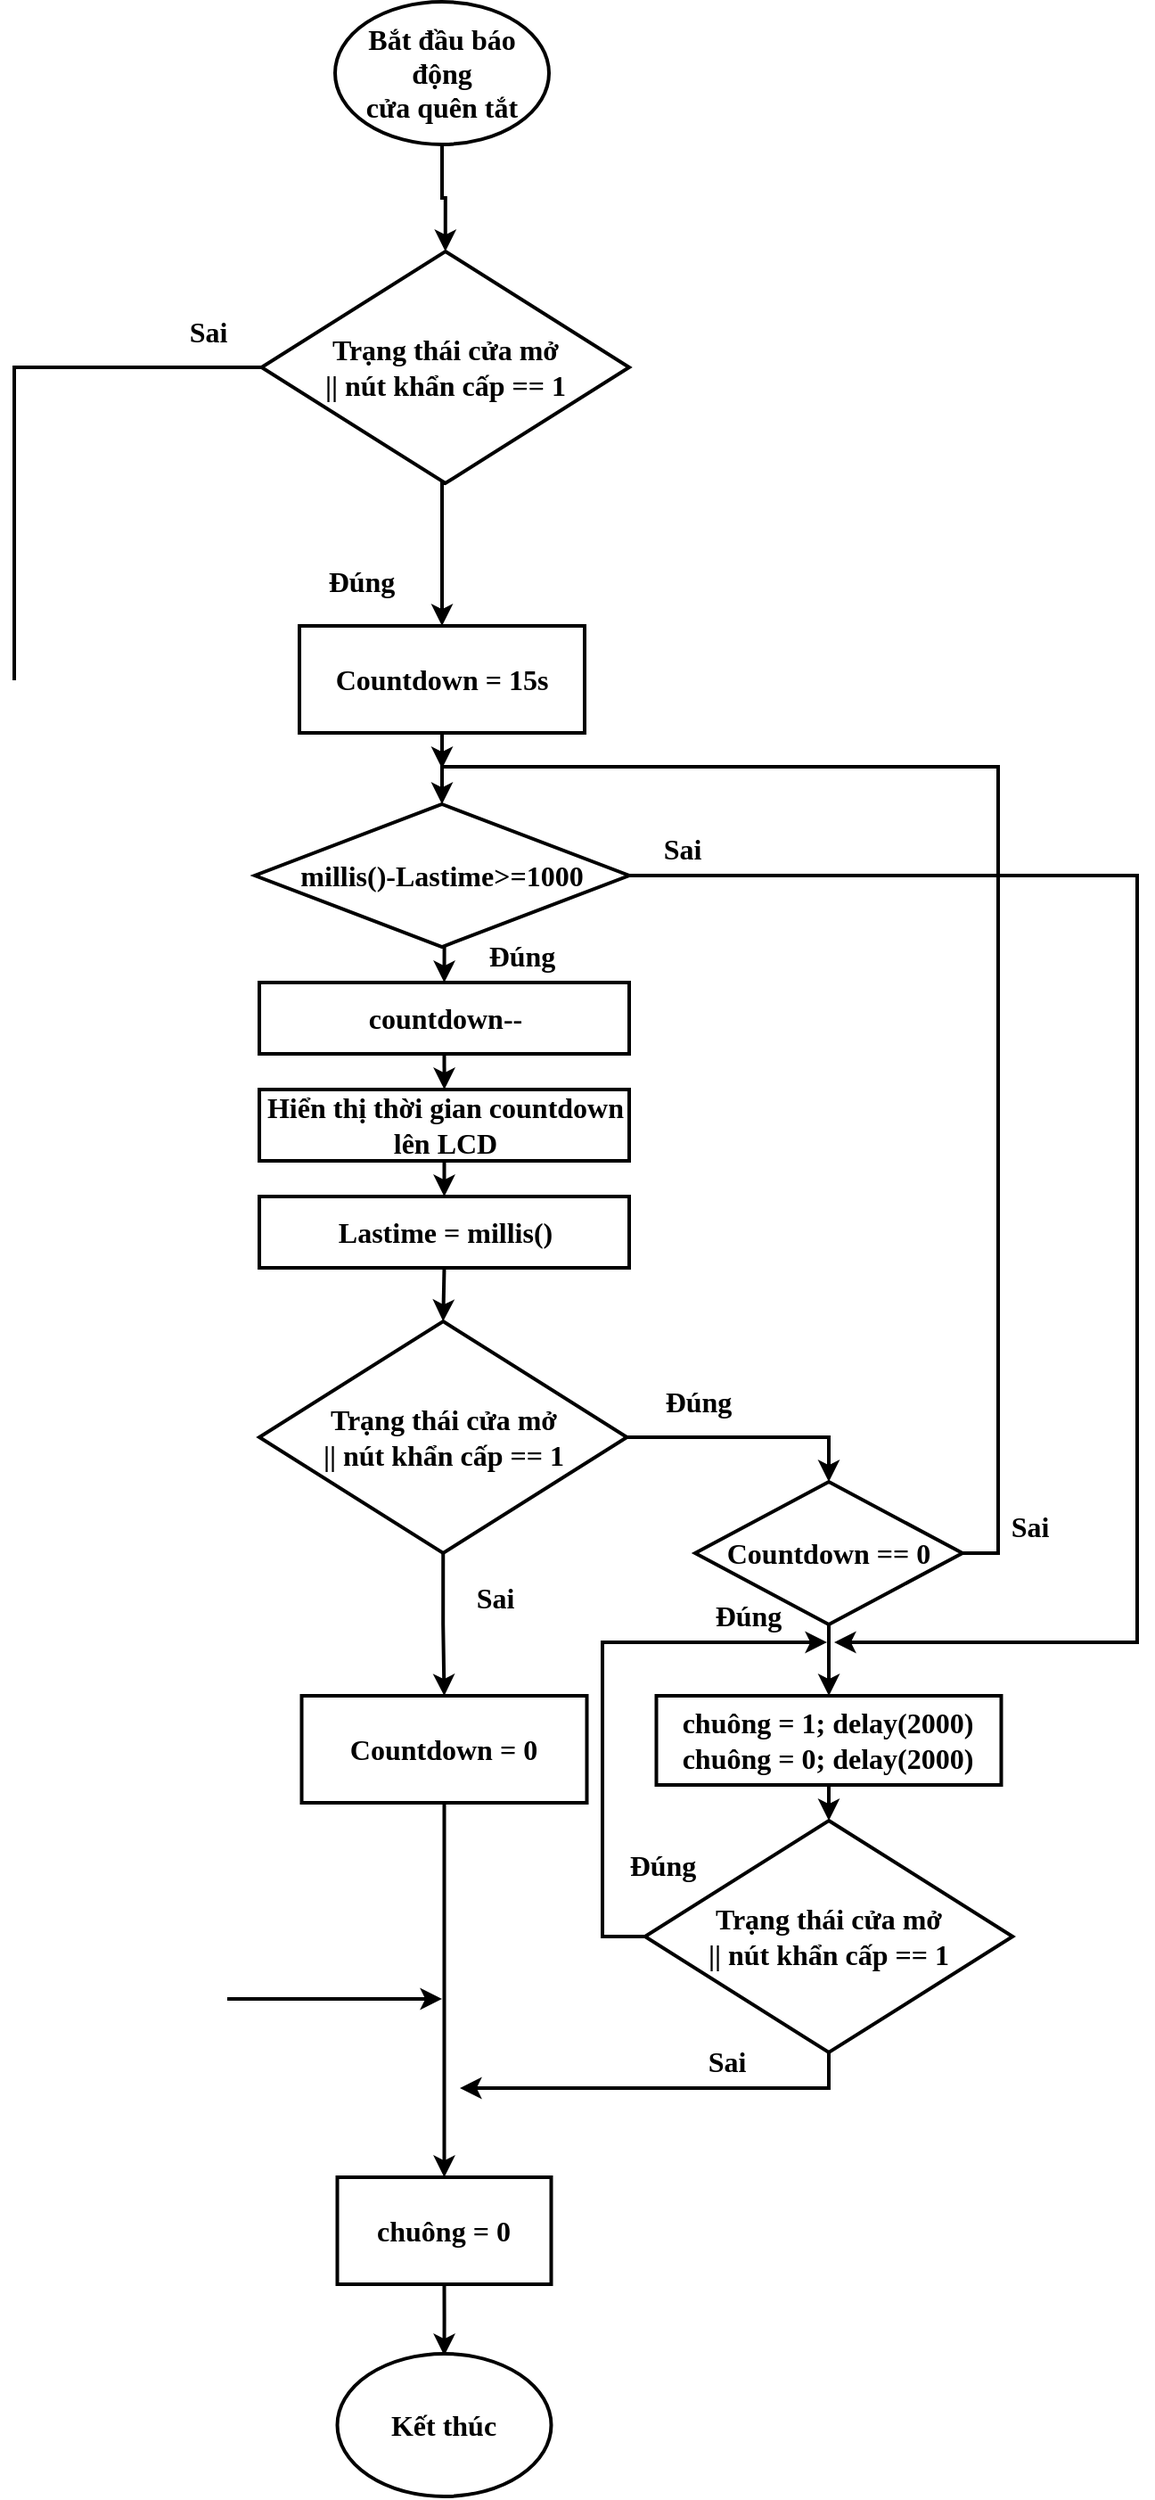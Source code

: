 <mxfile version="21.0.10" type="device" pages="2"><diagram name="Trang-1" id="wDFcqCTqOd9Z2MW8bWoS"><mxGraphModel dx="875" dy="1620" grid="1" gridSize="10" guides="1" tooltips="1" connect="1" arrows="1" fold="1" page="1" pageScale="1" pageWidth="827" pageHeight="1169" math="0" shadow="0"><root><mxCell id="0"/><mxCell id="1" parent="0"/><mxCell id="Kf7Lk-uBJm5vhVg9Atiu-15" style="edgeStyle=orthogonalEdgeStyle;rounded=0;orthogonalLoop=1;jettySize=auto;html=1;exitX=0.5;exitY=1;exitDx=0;exitDy=0;entryX=0.5;entryY=0;entryDx=0;entryDy=0;fontFamily=Times New Roman;fontSize=16;fontStyle=1;strokeWidth=2;" edge="1" parent="1" source="Kf7Lk-uBJm5vhVg9Atiu-1" target="P9ufH5eIQ7zwvOUVCXEa-15"><mxGeometry relative="1" as="geometry"><mxPoint x="320" y="50" as="targetPoint"/></mxGeometry></mxCell><mxCell id="Kf7Lk-uBJm5vhVg9Atiu-1" value="Bắt đầu báo động&lt;br style=&quot;font-size: 16px;&quot;&gt;cửa quên tắt" style="ellipse;whiteSpace=wrap;html=1;fontFamily=Times New Roman;fontSize=16;fontStyle=1;strokeWidth=2;" vertex="1" parent="1"><mxGeometry x="260" y="-70" width="120" height="80" as="geometry"/></mxCell><mxCell id="Kf7Lk-uBJm5vhVg9Atiu-18" style="edgeStyle=orthogonalEdgeStyle;rounded=0;orthogonalLoop=1;jettySize=auto;html=1;exitX=0.5;exitY=1;exitDx=0;exitDy=0;entryX=0.5;entryY=0;entryDx=0;entryDy=0;fontFamily=Times New Roman;fontSize=16;fontStyle=1;strokeWidth=2;" edge="1" parent="1" source="P9ufH5eIQ7zwvOUVCXEa-15" target="Kf7Lk-uBJm5vhVg9Atiu-3"><mxGeometry relative="1" as="geometry"><mxPoint x="320" y="240" as="sourcePoint"/><Array as="points"><mxPoint x="320" y="200"/></Array></mxGeometry></mxCell><mxCell id="Kf7Lk-uBJm5vhVg9Atiu-28" style="edgeStyle=orthogonalEdgeStyle;rounded=0;orthogonalLoop=1;jettySize=auto;html=1;exitX=0;exitY=0.5;exitDx=0;exitDy=0;fontFamily=Times New Roman;fontSize=16;fontStyle=1;strokeWidth=2;" edge="1" parent="1" source="P9ufH5eIQ7zwvOUVCXEa-15"><mxGeometry relative="1" as="geometry"><mxPoint x="320" y="1050" as="targetPoint"/><mxPoint x="274" y="200.0" as="sourcePoint"/><Array as="points"><mxPoint x="80" y="135"/><mxPoint x="80" y="1050"/></Array></mxGeometry></mxCell><mxCell id="Kf7Lk-uBJm5vhVg9Atiu-19" style="edgeStyle=orthogonalEdgeStyle;rounded=0;orthogonalLoop=1;jettySize=auto;html=1;exitX=0.5;exitY=1;exitDx=0;exitDy=0;entryX=0.5;entryY=0;entryDx=0;entryDy=0;fontFamily=Times New Roman;fontSize=16;fontStyle=1;strokeWidth=2;" edge="1" parent="1" source="Kf7Lk-uBJm5vhVg9Atiu-3" target="Kf7Lk-uBJm5vhVg9Atiu-7"><mxGeometry relative="1" as="geometry"/></mxCell><mxCell id="Kf7Lk-uBJm5vhVg9Atiu-3" value="Countdown = 15s" style="rounded=0;whiteSpace=wrap;html=1;fontFamily=Times New Roman;fontSize=16;fontStyle=1;strokeWidth=2;" vertex="1" parent="1"><mxGeometry x="240" y="280" width="160" height="60" as="geometry"/></mxCell><mxCell id="Kf7Lk-uBJm5vhVg9Atiu-4" style="edgeStyle=orthogonalEdgeStyle;rounded=0;orthogonalLoop=1;jettySize=auto;html=1;exitX=0.5;exitY=1;exitDx=0;exitDy=0;strokeWidth=2;fontFamily=Times New Roman;fontSize=16;fontStyle=1" edge="1" parent="1" source="Kf7Lk-uBJm5vhVg9Atiu-5" target="Kf7Lk-uBJm5vhVg9Atiu-9"><mxGeometry relative="1" as="geometry"/></mxCell><mxCell id="Kf7Lk-uBJm5vhVg9Atiu-5" value="countdown--" style="rounded=0;whiteSpace=wrap;html=1;strokeWidth=2;fontFamily=Times New Roman;fontSize=16;fontStyle=1" vertex="1" parent="1"><mxGeometry x="217.5" y="480" width="207.5" height="40" as="geometry"/></mxCell><mxCell id="Kf7Lk-uBJm5vhVg9Atiu-6" style="edgeStyle=orthogonalEdgeStyle;rounded=0;orthogonalLoop=1;jettySize=auto;html=1;exitX=0.5;exitY=1;exitDx=0;exitDy=0;entryX=0.5;entryY=0;entryDx=0;entryDy=0;strokeWidth=2;fontFamily=Times New Roman;fontSize=16;fontStyle=1" edge="1" parent="1" source="Kf7Lk-uBJm5vhVg9Atiu-7" target="Kf7Lk-uBJm5vhVg9Atiu-5"><mxGeometry relative="1" as="geometry"/></mxCell><mxCell id="Kf7Lk-uBJm5vhVg9Atiu-42" style="edgeStyle=orthogonalEdgeStyle;rounded=0;orthogonalLoop=1;jettySize=auto;html=1;exitX=1;exitY=0.5;exitDx=0;exitDy=0;fontFamily=Times New Roman;fontSize=16;fontStyle=1;strokeWidth=2;" edge="1" parent="1" source="Kf7Lk-uBJm5vhVg9Atiu-7"><mxGeometry relative="1" as="geometry"><mxPoint x="540" y="850" as="targetPoint"/><Array as="points"><mxPoint x="710" y="420"/><mxPoint x="710" y="850"/></Array></mxGeometry></mxCell><mxCell id="Kf7Lk-uBJm5vhVg9Atiu-7" value="millis()-Lastime&amp;gt;=1000" style="rhombus;whiteSpace=wrap;html=1;strokeWidth=2;fontFamily=Times New Roman;fontSize=16;fontStyle=1" vertex="1" parent="1"><mxGeometry x="215" y="380" width="210" height="80" as="geometry"/></mxCell><mxCell id="Kf7Lk-uBJm5vhVg9Atiu-8" style="edgeStyle=orthogonalEdgeStyle;rounded=0;orthogonalLoop=1;jettySize=auto;html=1;exitX=0.5;exitY=1;exitDx=0;exitDy=0;entryX=0.5;entryY=0;entryDx=0;entryDy=0;strokeWidth=2;fontFamily=Times New Roman;fontSize=16;fontStyle=1" edge="1" parent="1" source="Kf7Lk-uBJm5vhVg9Atiu-9" target="Kf7Lk-uBJm5vhVg9Atiu-10"><mxGeometry relative="1" as="geometry"/></mxCell><mxCell id="Kf7Lk-uBJm5vhVg9Atiu-9" value="Hiển thị thời gian countdown lên LCD" style="rounded=0;whiteSpace=wrap;html=1;strokeWidth=2;fontFamily=Times New Roman;fontSize=16;fontStyle=1" vertex="1" parent="1"><mxGeometry x="217.5" y="540" width="207.5" height="40" as="geometry"/></mxCell><mxCell id="Kf7Lk-uBJm5vhVg9Atiu-20" style="edgeStyle=orthogonalEdgeStyle;rounded=0;orthogonalLoop=1;jettySize=auto;html=1;exitX=0.5;exitY=1;exitDx=0;exitDy=0;entryX=0.5;entryY=0;entryDx=0;entryDy=0;fontFamily=Times New Roman;fontSize=16;fontStyle=1;strokeWidth=2;" edge="1" parent="1" source="Kf7Lk-uBJm5vhVg9Atiu-10" target="Kf7Lk-uBJm5vhVg9Atiu-12"><mxGeometry relative="1" as="geometry"/></mxCell><mxCell id="Kf7Lk-uBJm5vhVg9Atiu-10" value="Lastime = millis()" style="rounded=0;whiteSpace=wrap;html=1;strokeWidth=2;fontFamily=Times New Roman;fontSize=16;fontStyle=1" vertex="1" parent="1"><mxGeometry x="217.5" y="600" width="207.5" height="40" as="geometry"/></mxCell><mxCell id="Kf7Lk-uBJm5vhVg9Atiu-37" style="edgeStyle=orthogonalEdgeStyle;rounded=0;orthogonalLoop=1;jettySize=auto;html=1;exitX=0.5;exitY=1;exitDx=0;exitDy=0;fontFamily=Times New Roman;fontSize=16;fontStyle=1;strokeWidth=2;" edge="1" parent="1" source="Kf7Lk-uBJm5vhVg9Atiu-11" target="Kf7Lk-uBJm5vhVg9Atiu-13"><mxGeometry relative="1" as="geometry"/></mxCell><mxCell id="P9ufH5eIQ7zwvOUVCXEa-6" style="edgeStyle=orthogonalEdgeStyle;rounded=0;orthogonalLoop=1;jettySize=auto;html=1;exitX=1;exitY=0.5;exitDx=0;exitDy=0;strokeWidth=2;" edge="1" parent="1" source="Kf7Lk-uBJm5vhVg9Atiu-11"><mxGeometry relative="1" as="geometry"><mxPoint x="320" y="360" as="targetPoint"/><Array as="points"><mxPoint x="632" y="800"/><mxPoint x="632" y="359"/></Array></mxGeometry></mxCell><mxCell id="Kf7Lk-uBJm5vhVg9Atiu-11" value="Countdown == 0" style="rhombus;whiteSpace=wrap;html=1;fontFamily=Times New Roman;fontSize=16;fontStyle=1;strokeWidth=2;" vertex="1" parent="1"><mxGeometry x="462" y="760" width="150" height="80" as="geometry"/></mxCell><mxCell id="Kf7Lk-uBJm5vhVg9Atiu-35" style="edgeStyle=orthogonalEdgeStyle;rounded=0;orthogonalLoop=1;jettySize=auto;html=1;exitX=0.5;exitY=1;exitDx=0;exitDy=0;entryX=0.5;entryY=0;entryDx=0;entryDy=0;fontFamily=Times New Roman;fontSize=16;fontStyle=1;strokeWidth=2;" edge="1" parent="1" source="Kf7Lk-uBJm5vhVg9Atiu-12" target="Kf7Lk-uBJm5vhVg9Atiu-29"><mxGeometry relative="1" as="geometry"/></mxCell><mxCell id="Kf7Lk-uBJm5vhVg9Atiu-36" style="edgeStyle=orthogonalEdgeStyle;rounded=0;orthogonalLoop=1;jettySize=auto;html=1;exitX=1;exitY=0.5;exitDx=0;exitDy=0;entryX=0.5;entryY=0;entryDx=0;entryDy=0;fontFamily=Times New Roman;fontSize=16;fontStyle=1;strokeWidth=2;" edge="1" parent="1" source="Kf7Lk-uBJm5vhVg9Atiu-12" target="Kf7Lk-uBJm5vhVg9Atiu-11"><mxGeometry relative="1" as="geometry"/></mxCell><mxCell id="Kf7Lk-uBJm5vhVg9Atiu-12" value="Trạng thái cửa mở&lt;br&gt;|| nút khẩn cấp == 1" style="rhombus;whiteSpace=wrap;html=1;fontFamily=Times New Roman;fontSize=16;fontStyle=1;strokeWidth=2;" vertex="1" parent="1"><mxGeometry x="217.5" y="670" width="206.25" height="130" as="geometry"/></mxCell><mxCell id="Kf7Lk-uBJm5vhVg9Atiu-38" style="edgeStyle=orthogonalEdgeStyle;rounded=0;orthogonalLoop=1;jettySize=auto;html=1;exitX=0.5;exitY=1;exitDx=0;exitDy=0;entryX=0.5;entryY=0;entryDx=0;entryDy=0;fontFamily=Times New Roman;fontSize=16;fontStyle=1;strokeWidth=2;" edge="1" parent="1" source="Kf7Lk-uBJm5vhVg9Atiu-13"><mxGeometry relative="1" as="geometry"><mxPoint x="537" y="950" as="targetPoint"/></mxGeometry></mxCell><mxCell id="Kf7Lk-uBJm5vhVg9Atiu-13" value="chuông = 1; delay(2000)&lt;br style=&quot;font-size: 16px;&quot;&gt;chuông = 0; delay(2000)" style="rounded=0;whiteSpace=wrap;html=1;fontFamily=Times New Roman;fontSize=16;fontStyle=1;strokeWidth=2;" vertex="1" parent="1"><mxGeometry x="440.25" y="880" width="193.49" height="50" as="geometry"/></mxCell><mxCell id="Kf7Lk-uBJm5vhVg9Atiu-33" style="edgeStyle=orthogonalEdgeStyle;rounded=0;orthogonalLoop=1;jettySize=auto;html=1;exitX=0;exitY=0.5;exitDx=0;exitDy=0;fontFamily=Times New Roman;fontSize=16;fontStyle=1;strokeWidth=2;" edge="1" parent="1" source="P9ufH5eIQ7zwvOUVCXEa-8"><mxGeometry relative="1" as="geometry"><mxPoint x="536" y="850" as="targetPoint"/><mxPoint x="462" y="990" as="sourcePoint"/><Array as="points"><mxPoint x="410" y="1015"/><mxPoint x="410" y="850"/></Array></mxGeometry></mxCell><mxCell id="Kf7Lk-uBJm5vhVg9Atiu-27" style="edgeStyle=orthogonalEdgeStyle;rounded=0;orthogonalLoop=1;jettySize=auto;html=1;exitX=0.5;exitY=1;exitDx=0;exitDy=0;fontFamily=Times New Roman;fontSize=16;fontStyle=1;strokeWidth=2;" edge="1" parent="1" source="Kf7Lk-uBJm5vhVg9Atiu-24"><mxGeometry relative="1" as="geometry"><mxPoint x="321.25" y="1250" as="targetPoint"/></mxGeometry></mxCell><mxCell id="Kf7Lk-uBJm5vhVg9Atiu-24" value="chuông = 0" style="rounded=0;whiteSpace=wrap;html=1;fontFamily=Times New Roman;fontSize=16;fontStyle=1;strokeWidth=2;" vertex="1" parent="1"><mxGeometry x="261.25" y="1150" width="120" height="60" as="geometry"/></mxCell><mxCell id="Kf7Lk-uBJm5vhVg9Atiu-25" value="Kết thúc" style="ellipse;whiteSpace=wrap;html=1;fontFamily=Times New Roman;fontSize=16;fontStyle=1;strokeWidth=2;" vertex="1" parent="1"><mxGeometry x="261.25" y="1249" width="120" height="80" as="geometry"/></mxCell><mxCell id="Kf7Lk-uBJm5vhVg9Atiu-39" style="edgeStyle=orthogonalEdgeStyle;rounded=0;orthogonalLoop=1;jettySize=auto;html=1;exitX=0.5;exitY=1;exitDx=0;exitDy=0;entryX=0.5;entryY=0;entryDx=0;entryDy=0;fontFamily=Times New Roman;fontSize=16;fontStyle=1;strokeWidth=2;" edge="1" parent="1" source="Kf7Lk-uBJm5vhVg9Atiu-29" target="Kf7Lk-uBJm5vhVg9Atiu-24"><mxGeometry relative="1" as="geometry"/></mxCell><mxCell id="Kf7Lk-uBJm5vhVg9Atiu-29" value="Countdown = 0" style="rounded=0;whiteSpace=wrap;html=1;fontFamily=Times New Roman;fontSize=16;fontStyle=1;strokeWidth=2;" vertex="1" parent="1"><mxGeometry x="241.25" y="880" width="160" height="60" as="geometry"/></mxCell><mxCell id="P9ufH5eIQ7zwvOUVCXEa-1" value="Đúng" style="text;html=1;strokeColor=none;fillColor=none;align=center;verticalAlign=middle;whiteSpace=wrap;rounded=0;fontFamily=Times New Roman;fontSize=16;fontStyle=1;strokeWidth=2;" vertex="1" parent="1"><mxGeometry x="245" y="240" width="60" height="30" as="geometry"/></mxCell><mxCell id="P9ufH5eIQ7zwvOUVCXEa-2" value="Đúng" style="text;html=1;strokeColor=none;fillColor=none;align=center;verticalAlign=middle;whiteSpace=wrap;rounded=0;fontFamily=Times New Roman;fontSize=16;fontStyle=1;strokeWidth=2;" vertex="1" parent="1"><mxGeometry x="335" y="450" width="60" height="30" as="geometry"/></mxCell><mxCell id="P9ufH5eIQ7zwvOUVCXEa-3" value="Đúng" style="text;html=1;strokeColor=none;fillColor=none;align=center;verticalAlign=middle;whiteSpace=wrap;rounded=0;fontFamily=Times New Roman;fontSize=16;fontStyle=1;strokeWidth=2;" vertex="1" parent="1"><mxGeometry x="433.87" y="700" width="60" height="30" as="geometry"/></mxCell><mxCell id="P9ufH5eIQ7zwvOUVCXEa-4" value="Đúng" style="text;html=1;strokeColor=none;fillColor=none;align=center;verticalAlign=middle;whiteSpace=wrap;rounded=0;fontFamily=Times New Roman;fontSize=16;fontStyle=1;strokeWidth=2;" vertex="1" parent="1"><mxGeometry x="462" y="820" width="60" height="30" as="geometry"/></mxCell><mxCell id="P9ufH5eIQ7zwvOUVCXEa-7" value="Đúng" style="text;html=1;strokeColor=none;fillColor=none;align=center;verticalAlign=middle;whiteSpace=wrap;rounded=0;fontFamily=Times New Roman;fontSize=16;fontStyle=1;strokeWidth=2;" vertex="1" parent="1"><mxGeometry x="414" y="960" width="60" height="30" as="geometry"/></mxCell><mxCell id="P9ufH5eIQ7zwvOUVCXEa-9" style="edgeStyle=orthogonalEdgeStyle;rounded=0;orthogonalLoop=1;jettySize=auto;html=1;exitX=0.5;exitY=1;exitDx=0;exitDy=0;strokeWidth=2;" edge="1" parent="1" source="P9ufH5eIQ7zwvOUVCXEa-8"><mxGeometry relative="1" as="geometry"><mxPoint x="330" y="1100" as="targetPoint"/><Array as="points"><mxPoint x="537" y="1100"/><mxPoint x="380" y="1100"/></Array></mxGeometry></mxCell><mxCell id="P9ufH5eIQ7zwvOUVCXEa-8" value="Trạng thái cửa mở&lt;br&gt;|| nút khẩn cấp == 1" style="rhombus;whiteSpace=wrap;html=1;fontFamily=Times New Roman;fontSize=16;fontStyle=1;strokeWidth=2;" vertex="1" parent="1"><mxGeometry x="433.87" y="950" width="206.25" height="130" as="geometry"/></mxCell><mxCell id="P9ufH5eIQ7zwvOUVCXEa-10" value="Sai" style="text;html=1;strokeColor=none;fillColor=none;align=center;verticalAlign=middle;whiteSpace=wrap;rounded=0;fontFamily=Times New Roman;fontSize=16;fontStyle=1;strokeWidth=2;" vertex="1" parent="1"><mxGeometry x="158.75" y="90" width="60" height="50" as="geometry"/></mxCell><mxCell id="P9ufH5eIQ7zwvOUVCXEa-11" value="Sai" style="text;html=1;strokeColor=none;fillColor=none;align=center;verticalAlign=middle;whiteSpace=wrap;rounded=0;fontFamily=Times New Roman;fontSize=16;fontStyle=1;strokeWidth=2;" vertex="1" parent="1"><mxGeometry x="425" y="390" width="60" height="30" as="geometry"/></mxCell><mxCell id="P9ufH5eIQ7zwvOUVCXEa-12" value="Sai" style="text;html=1;strokeColor=none;fillColor=none;align=center;verticalAlign=middle;whiteSpace=wrap;rounded=0;fontFamily=Times New Roman;fontSize=16;fontStyle=1;strokeWidth=2;" vertex="1" parent="1"><mxGeometry x="320" y="810" width="60" height="30" as="geometry"/></mxCell><mxCell id="P9ufH5eIQ7zwvOUVCXEa-13" value="Sai" style="text;html=1;strokeColor=none;fillColor=none;align=center;verticalAlign=middle;whiteSpace=wrap;rounded=0;fontFamily=Times New Roman;fontSize=16;fontStyle=1;strokeWidth=2;" vertex="1" parent="1"><mxGeometry x="620" y="770" width="60" height="30" as="geometry"/></mxCell><mxCell id="P9ufH5eIQ7zwvOUVCXEa-14" value="Sai" style="text;html=1;strokeColor=none;fillColor=none;align=center;verticalAlign=middle;whiteSpace=wrap;rounded=0;fontFamily=Times New Roman;fontSize=16;fontStyle=1;strokeWidth=2;" vertex="1" parent="1"><mxGeometry x="450" y="1070" width="60" height="30" as="geometry"/></mxCell><mxCell id="P9ufH5eIQ7zwvOUVCXEa-15" value="Trạng thái cửa mở&lt;br&gt;|| nút khẩn cấp == 1" style="rhombus;whiteSpace=wrap;html=1;fontFamily=Times New Roman;fontSize=16;fontStyle=1;strokeWidth=2;" vertex="1" parent="1"><mxGeometry x="218.75" y="70" width="206.25" height="130" as="geometry"/></mxCell></root></mxGraphModel></diagram><diagram id="rhqDv7MRw5Yfs2FRcC6o" name="Trang-2"><mxGraphModel dx="1877" dy="541" grid="1" gridSize="10" guides="1" tooltips="1" connect="1" arrows="1" fold="1" page="1" pageScale="1" pageWidth="827" pageHeight="1169" math="0" shadow="0"><root><mxCell id="0"/><mxCell id="1" parent="0"/><mxCell id="pyh05aR4onsRBDEGaXTC-7" style="edgeStyle=orthogonalEdgeStyle;rounded=0;orthogonalLoop=1;jettySize=auto;html=1;exitX=0.5;exitY=1;exitDx=0;exitDy=0;entryX=0.5;entryY=0;entryDx=0;entryDy=0;strokeWidth=2;fontFamily=Times New Roman;fontSize=16;fontStyle=1" edge="1" parent="1" source="y87Vheq9kxJy39Ie7r-E-1" target="y87Vheq9kxJy39Ie7r-E-3"><mxGeometry relative="1" as="geometry"/></mxCell><mxCell id="y87Vheq9kxJy39Ie7r-E-1" value="Báo động sai mật khẩu" style="ellipse;whiteSpace=wrap;html=1;strokeWidth=2;fontFamily=Times New Roman;fontSize=16;fontStyle=1" vertex="1" parent="1"><mxGeometry x="340" y="50" width="120" height="80" as="geometry"/></mxCell><mxCell id="pyh05aR4onsRBDEGaXTC-8" style="edgeStyle=orthogonalEdgeStyle;rounded=0;orthogonalLoop=1;jettySize=auto;html=1;exitX=0.5;exitY=1;exitDx=0;exitDy=0;strokeWidth=2;fontFamily=Times New Roman;fontSize=16;fontStyle=1" edge="1" parent="1" source="y87Vheq9kxJy39Ie7r-E-3" target="y87Vheq9kxJy39Ie7r-E-4"><mxGeometry relative="1" as="geometry"/></mxCell><mxCell id="pyh05aR4onsRBDEGaXTC-32" style="edgeStyle=orthogonalEdgeStyle;rounded=0;orthogonalLoop=1;jettySize=auto;html=1;exitX=1;exitY=0.5;exitDx=0;exitDy=0;entryX=1;entryY=0.5;entryDx=0;entryDy=0;strokeWidth=2;fontFamily=Times New Roman;fontSize=16;fontStyle=1" edge="1" parent="1" source="y87Vheq9kxJy39Ie7r-E-3" target="pyh05aR4onsRBDEGaXTC-22"><mxGeometry relative="1" as="geometry"><Array as="points"><mxPoint x="580" y="210"/><mxPoint x="580" y="1480"/></Array></mxGeometry></mxCell><mxCell id="y87Vheq9kxJy39Ie7r-E-3" value="Checkpass()||checkID&lt;br style=&quot;font-size: 16px;&quot;&gt;||CheckFG()" style="rhombus;whiteSpace=wrap;html=1;strokeWidth=2;fontFamily=Times New Roman;fontSize=16;fontStyle=1" vertex="1" parent="1"><mxGeometry x="305" y="160" width="185" height="100" as="geometry"/></mxCell><mxCell id="pyh05aR4onsRBDEGaXTC-9" style="edgeStyle=orthogonalEdgeStyle;rounded=0;orthogonalLoop=1;jettySize=auto;html=1;exitX=0.5;exitY=1;exitDx=0;exitDy=0;entryX=0.5;entryY=0;entryDx=0;entryDy=0;strokeWidth=2;fontFamily=Times New Roman;fontSize=16;fontStyle=1" edge="1" parent="1" source="y87Vheq9kxJy39Ie7r-E-4" target="y87Vheq9kxJy39Ie7r-E-5"><mxGeometry relative="1" as="geometry"/></mxCell><mxCell id="y87Vheq9kxJy39Ie7r-E-4" value="error++" style="rounded=0;whiteSpace=wrap;html=1;strokeWidth=2;fontFamily=Times New Roman;fontSize=16;fontStyle=1" vertex="1" parent="1"><mxGeometry x="338" y="280" width="120" height="60" as="geometry"/></mxCell><mxCell id="pyh05aR4onsRBDEGaXTC-10" style="edgeStyle=orthogonalEdgeStyle;rounded=0;orthogonalLoop=1;jettySize=auto;html=1;exitX=0.5;exitY=1;exitDx=0;exitDy=0;entryX=0.5;entryY=0;entryDx=0;entryDy=0;strokeWidth=2;fontFamily=Times New Roman;fontSize=16;fontStyle=1" edge="1" parent="1" source="y87Vheq9kxJy39Ie7r-E-5" target="y87Vheq9kxJy39Ie7r-E-7"><mxGeometry relative="1" as="geometry"/></mxCell><mxCell id="pyh05aR4onsRBDEGaXTC-31" style="edgeStyle=orthogonalEdgeStyle;rounded=0;orthogonalLoop=1;jettySize=auto;html=1;exitX=0;exitY=0.5;exitDx=0;exitDy=0;strokeWidth=2;fontFamily=Times New Roman;fontSize=16;fontStyle=1" edge="1" parent="1" source="y87Vheq9kxJy39Ie7r-E-5"><mxGeometry relative="1" as="geometry"><mxPoint x="390" y="140" as="targetPoint"/><Array as="points"><mxPoint x="250" y="410"/><mxPoint x="250" y="140"/></Array></mxGeometry></mxCell><mxCell id="y87Vheq9kxJy39Ie7r-E-5" value="error == 7" style="rhombus;whiteSpace=wrap;html=1;strokeWidth=2;fontFamily=Times New Roman;fontSize=16;fontStyle=1" vertex="1" parent="1"><mxGeometry x="325" y="370" width="150" height="80" as="geometry"/></mxCell><mxCell id="pyh05aR4onsRBDEGaXTC-11" style="edgeStyle=orthogonalEdgeStyle;rounded=0;orthogonalLoop=1;jettySize=auto;html=1;exitX=0.5;exitY=1;exitDx=0;exitDy=0;entryX=0.5;entryY=0;entryDx=0;entryDy=0;strokeWidth=2;fontFamily=Times New Roman;fontSize=16;fontStyle=1" edge="1" parent="1" source="y87Vheq9kxJy39Ie7r-E-7" target="BexwBDp6Jb0GyXXWGpTo-4"><mxGeometry relative="1" as="geometry"/></mxCell><mxCell id="y87Vheq9kxJy39Ie7r-E-7" value="countdown = 60&lt;br style=&quot;font-size: 16px;&quot;&gt;demchuong =0" style="rounded=0;whiteSpace=wrap;html=1;strokeWidth=2;fontFamily=Times New Roman;fontSize=16;fontStyle=1" vertex="1" parent="1"><mxGeometry x="340" y="480" width="120" height="60" as="geometry"/></mxCell><mxCell id="BexwBDp6Jb0GyXXWGpTo-1" style="edgeStyle=orthogonalEdgeStyle;rounded=0;orthogonalLoop=1;jettySize=auto;html=1;exitX=0.5;exitY=1;exitDx=0;exitDy=0;strokeWidth=2;fontFamily=Times New Roman;fontSize=16;fontStyle=1" edge="1" parent="1" source="BexwBDp6Jb0GyXXWGpTo-2" target="BexwBDp6Jb0GyXXWGpTo-6"><mxGeometry relative="1" as="geometry"/></mxCell><mxCell id="BexwBDp6Jb0GyXXWGpTo-2" value="countdown--&lt;br style=&quot;font-size: 16px;&quot;&gt;demchuong++" style="rounded=0;whiteSpace=wrap;html=1;strokeWidth=2;fontFamily=Times New Roman;fontSize=16;fontStyle=1" vertex="1" parent="1"><mxGeometry x="297.5" y="680" width="207.5" height="40" as="geometry"/></mxCell><mxCell id="BexwBDp6Jb0GyXXWGpTo-3" style="edgeStyle=orthogonalEdgeStyle;rounded=0;orthogonalLoop=1;jettySize=auto;html=1;exitX=0.5;exitY=1;exitDx=0;exitDy=0;entryX=0.5;entryY=0;entryDx=0;entryDy=0;strokeWidth=2;fontFamily=Times New Roman;fontSize=16;fontStyle=1" edge="1" parent="1" source="BexwBDp6Jb0GyXXWGpTo-4" target="BexwBDp6Jb0GyXXWGpTo-2"><mxGeometry relative="1" as="geometry"/></mxCell><mxCell id="mvXwJFQ1haZVM7BQmyLg-3" style="edgeStyle=orthogonalEdgeStyle;rounded=0;orthogonalLoop=1;jettySize=auto;html=1;exitX=1;exitY=0.5;exitDx=0;exitDy=0;strokeWidth=2;" edge="1" parent="1" source="BexwBDp6Jb0GyXXWGpTo-4"><mxGeometry relative="1" as="geometry"><mxPoint x="580" y="620" as="targetPoint"/></mxGeometry></mxCell><mxCell id="BexwBDp6Jb0GyXXWGpTo-4" value="millis()-Lastime&amp;gt;=1000" style="rhombus;whiteSpace=wrap;html=1;strokeWidth=2;fontFamily=Times New Roman;fontSize=16;fontStyle=1" vertex="1" parent="1"><mxGeometry x="295" y="580" width="210" height="80" as="geometry"/></mxCell><mxCell id="BexwBDp6Jb0GyXXWGpTo-5" style="edgeStyle=orthogonalEdgeStyle;rounded=0;orthogonalLoop=1;jettySize=auto;html=1;exitX=0.5;exitY=1;exitDx=0;exitDy=0;entryX=0.5;entryY=0;entryDx=0;entryDy=0;strokeWidth=2;fontFamily=Times New Roman;fontSize=16;fontStyle=1" edge="1" parent="1" source="BexwBDp6Jb0GyXXWGpTo-6" target="BexwBDp6Jb0GyXXWGpTo-7"><mxGeometry relative="1" as="geometry"/></mxCell><mxCell id="BexwBDp6Jb0GyXXWGpTo-6" value="Hiển thị thời gian countdown lên LCD" style="rounded=0;whiteSpace=wrap;html=1;strokeWidth=2;fontFamily=Times New Roman;fontSize=16;fontStyle=1" vertex="1" parent="1"><mxGeometry x="297.5" y="740" width="207.5" height="40" as="geometry"/></mxCell><mxCell id="pyh05aR4onsRBDEGaXTC-12" style="edgeStyle=orthogonalEdgeStyle;rounded=0;orthogonalLoop=1;jettySize=auto;html=1;exitX=0.5;exitY=1;exitDx=0;exitDy=0;entryX=0.5;entryY=0;entryDx=0;entryDy=0;strokeWidth=2;fontFamily=Times New Roman;fontSize=16;fontStyle=1" edge="1" parent="1" source="BexwBDp6Jb0GyXXWGpTo-7" target="pyh05aR4onsRBDEGaXTC-1"><mxGeometry relative="1" as="geometry"/></mxCell><mxCell id="BexwBDp6Jb0GyXXWGpTo-7" value="Lastime = millis()" style="rounded=0;whiteSpace=wrap;html=1;strokeWidth=2;fontFamily=Times New Roman;fontSize=16;fontStyle=1" vertex="1" parent="1"><mxGeometry x="297.5" y="800" width="207.5" height="40" as="geometry"/></mxCell><mxCell id="pyh05aR4onsRBDEGaXTC-13" style="edgeStyle=orthogonalEdgeStyle;rounded=0;orthogonalLoop=1;jettySize=auto;html=1;exitX=0;exitY=0.5;exitDx=0;exitDy=0;entryX=1;entryY=0.5;entryDx=0;entryDy=0;strokeWidth=2;fontFamily=Times New Roman;fontSize=16;fontStyle=1" edge="1" parent="1" source="pyh05aR4onsRBDEGaXTC-1" target="pyh05aR4onsRBDEGaXTC-2"><mxGeometry relative="1" as="geometry"/></mxCell><mxCell id="pyh05aR4onsRBDEGaXTC-14" style="edgeStyle=orthogonalEdgeStyle;rounded=0;orthogonalLoop=1;jettySize=auto;html=1;exitX=0.5;exitY=1;exitDx=0;exitDy=0;entryX=0.5;entryY=0;entryDx=0;entryDy=0;strokeWidth=2;fontFamily=Times New Roman;fontSize=16;fontStyle=1" edge="1" parent="1" source="pyh05aR4onsRBDEGaXTC-1" target="pyh05aR4onsRBDEGaXTC-3"><mxGeometry relative="1" as="geometry"/></mxCell><mxCell id="pyh05aR4onsRBDEGaXTC-1" value="0&amp;lt;=demchuong&amp;lt;4" style="rhombus;whiteSpace=wrap;html=1;strokeWidth=2;fontFamily=Times New Roman;fontSize=16;fontStyle=1" vertex="1" parent="1"><mxGeometry x="315.75" y="880" width="171" height="100" as="geometry"/></mxCell><mxCell id="Bhy1jNJdPQzGAyCzrE-G-2" style="edgeStyle=orthogonalEdgeStyle;rounded=0;orthogonalLoop=1;jettySize=auto;html=1;exitX=0;exitY=0.5;exitDx=0;exitDy=0;entryX=0.5;entryY=1;entryDx=0;entryDy=0;" edge="1" parent="1" source="pyh05aR4onsRBDEGaXTC-2" target="Bhy1jNJdPQzGAyCzrE-G-1"><mxGeometry relative="1" as="geometry"/></mxCell><mxCell id="pyh05aR4onsRBDEGaXTC-2" value="chuông = 1" style="rounded=0;whiteSpace=wrap;html=1;strokeWidth=2;fontFamily=Times New Roman;fontSize=16;fontStyle=1" vertex="1" parent="1"><mxGeometry x="140" y="900" width="120" height="60" as="geometry"/></mxCell><mxCell id="pyh05aR4onsRBDEGaXTC-15" style="edgeStyle=orthogonalEdgeStyle;rounded=0;orthogonalLoop=1;jettySize=auto;html=1;exitX=0;exitY=0.5;exitDx=0;exitDy=0;entryX=1;entryY=0.5;entryDx=0;entryDy=0;strokeWidth=2;fontFamily=Times New Roman;fontSize=16;fontStyle=1" edge="1" parent="1" source="pyh05aR4onsRBDEGaXTC-3" target="pyh05aR4onsRBDEGaXTC-4"><mxGeometry relative="1" as="geometry"/></mxCell><mxCell id="pyh05aR4onsRBDEGaXTC-19" style="edgeStyle=orthogonalEdgeStyle;rounded=0;orthogonalLoop=1;jettySize=auto;html=1;exitX=0.5;exitY=1;exitDx=0;exitDy=0;entryX=0.5;entryY=0;entryDx=0;entryDy=0;strokeWidth=2;fontFamily=Times New Roman;fontSize=16;fontStyle=1" edge="1" parent="1" source="pyh05aR4onsRBDEGaXTC-3" target="pyh05aR4onsRBDEGaXTC-5"><mxGeometry relative="1" as="geometry"/></mxCell><mxCell id="pyh05aR4onsRBDEGaXTC-3" value="4&amp;lt;=demchuong&amp;lt;8" style="rhombus;whiteSpace=wrap;html=1;strokeWidth=2;fontFamily=Times New Roman;fontSize=16;fontStyle=1" vertex="1" parent="1"><mxGeometry x="315.75" y="1030" width="171" height="100" as="geometry"/></mxCell><mxCell id="pyh05aR4onsRBDEGaXTC-28" style="edgeStyle=orthogonalEdgeStyle;rounded=0;orthogonalLoop=1;jettySize=auto;html=1;exitX=0;exitY=0.5;exitDx=0;exitDy=0;strokeWidth=2;fontFamily=Times New Roman;fontSize=16;fontStyle=1" edge="1" parent="1" source="pyh05aR4onsRBDEGaXTC-4"><mxGeometry relative="1" as="geometry"><mxPoint x="120" y="930" as="targetPoint"/></mxGeometry></mxCell><mxCell id="pyh05aR4onsRBDEGaXTC-4" value="chuông = 0" style="rounded=0;whiteSpace=wrap;html=1;strokeWidth=2;fontFamily=Times New Roman;fontSize=16;fontStyle=1" vertex="1" parent="1"><mxGeometry x="140" y="1050" width="120" height="60" as="geometry"/></mxCell><mxCell id="pyh05aR4onsRBDEGaXTC-20" style="edgeStyle=orthogonalEdgeStyle;rounded=0;orthogonalLoop=1;jettySize=auto;html=1;exitX=0;exitY=0.5;exitDx=0;exitDy=0;strokeWidth=2;fontFamily=Times New Roman;fontSize=16;fontStyle=1" edge="1" parent="1" source="pyh05aR4onsRBDEGaXTC-5" target="pyh05aR4onsRBDEGaXTC-6"><mxGeometry relative="1" as="geometry"/></mxCell><mxCell id="pyh05aR4onsRBDEGaXTC-24" style="edgeStyle=orthogonalEdgeStyle;rounded=0;orthogonalLoop=1;jettySize=auto;html=1;exitX=0.5;exitY=1;exitDx=0;exitDy=0;entryX=0.5;entryY=0;entryDx=0;entryDy=0;strokeWidth=2;fontFamily=Times New Roman;fontSize=16;fontStyle=1" edge="1" parent="1" source="pyh05aR4onsRBDEGaXTC-5" target="pyh05aR4onsRBDEGaXTC-21"><mxGeometry relative="1" as="geometry"/></mxCell><mxCell id="pyh05aR4onsRBDEGaXTC-5" value="demchuong == 8&lt;br style=&quot;font-size: 16px;&quot;&gt;" style="rhombus;whiteSpace=wrap;html=1;strokeWidth=2;fontFamily=Times New Roman;fontSize=16;fontStyle=1" vertex="1" parent="1"><mxGeometry x="315.75" y="1169" width="171" height="100" as="geometry"/></mxCell><mxCell id="pyh05aR4onsRBDEGaXTC-29" style="edgeStyle=orthogonalEdgeStyle;rounded=0;orthogonalLoop=1;jettySize=auto;html=1;exitX=0;exitY=0.5;exitDx=0;exitDy=0;strokeWidth=2;fontFamily=Times New Roman;fontSize=16;fontStyle=1" edge="1" parent="1" source="pyh05aR4onsRBDEGaXTC-6"><mxGeometry relative="1" as="geometry"><mxPoint x="120" y="1080" as="targetPoint"/></mxGeometry></mxCell><mxCell id="pyh05aR4onsRBDEGaXTC-6" value="chuông = 0&lt;br style=&quot;font-size: 16px;&quot;&gt;demchuong = 0" style="rounded=0;whiteSpace=wrap;html=1;strokeWidth=2;fontFamily=Times New Roman;fontSize=16;fontStyle=1" vertex="1" parent="1"><mxGeometry x="140" y="1189" width="120" height="60" as="geometry"/></mxCell><mxCell id="pyh05aR4onsRBDEGaXTC-25" style="edgeStyle=orthogonalEdgeStyle;rounded=0;orthogonalLoop=1;jettySize=auto;html=1;exitX=0.5;exitY=1;exitDx=0;exitDy=0;strokeWidth=2;fontFamily=Times New Roman;fontSize=16;fontStyle=1" edge="1" parent="1" source="pyh05aR4onsRBDEGaXTC-21" target="pyh05aR4onsRBDEGaXTC-22"><mxGeometry relative="1" as="geometry"/></mxCell><mxCell id="pyh05aR4onsRBDEGaXTC-30" style="edgeStyle=orthogonalEdgeStyle;rounded=0;orthogonalLoop=1;jettySize=auto;html=1;exitX=0;exitY=0.5;exitDx=0;exitDy=0;strokeWidth=2;fontFamily=Times New Roman;fontSize=16;fontStyle=1" edge="1" parent="1" source="pyh05aR4onsRBDEGaXTC-21"><mxGeometry relative="1" as="geometry"><mxPoint x="120" y="1220" as="targetPoint"/></mxGeometry></mxCell><mxCell id="pyh05aR4onsRBDEGaXTC-21" value="countdown == 0" style="rhombus;whiteSpace=wrap;html=1;strokeWidth=2;fontFamily=Times New Roman;fontSize=16;fontStyle=1" vertex="1" parent="1"><mxGeometry x="315.75" y="1310" width="171" height="100" as="geometry"/></mxCell><mxCell id="pyh05aR4onsRBDEGaXTC-26" style="edgeStyle=orthogonalEdgeStyle;rounded=0;orthogonalLoop=1;jettySize=auto;html=1;exitX=0.5;exitY=1;exitDx=0;exitDy=0;entryX=0.5;entryY=0;entryDx=0;entryDy=0;strokeWidth=2;fontFamily=Times New Roman;fontSize=16;fontStyle=1" edge="1" parent="1" source="pyh05aR4onsRBDEGaXTC-22" target="pyh05aR4onsRBDEGaXTC-23"><mxGeometry relative="1" as="geometry"/></mxCell><mxCell id="pyh05aR4onsRBDEGaXTC-22" value="chuông = 0&lt;br style=&quot;font-size: 16px;&quot;&gt;demchuong = 0" style="rounded=0;whiteSpace=wrap;html=1;strokeWidth=2;fontFamily=Times New Roman;fontSize=16;fontStyle=1" vertex="1" parent="1"><mxGeometry x="341.25" y="1450" width="120" height="60" as="geometry"/></mxCell><mxCell id="pyh05aR4onsRBDEGaXTC-23" value="Kết thúc" style="ellipse;whiteSpace=wrap;html=1;strokeWidth=2;fontFamily=Times New Roman;fontSize=16;fontStyle=1" vertex="1" parent="1"><mxGeometry x="341.25" y="1550" width="120" height="80" as="geometry"/></mxCell><mxCell id="mvXwJFQ1haZVM7BQmyLg-1" value="Sai" style="text;html=1;strokeColor=none;fillColor=none;align=center;verticalAlign=middle;whiteSpace=wrap;rounded=0;fontFamily=Times New Roman;fontSize=16;fontStyle=1;strokeWidth=2;" vertex="1" parent="1"><mxGeometry x="401.25" y="250" width="60" height="30" as="geometry"/></mxCell><mxCell id="mvXwJFQ1haZVM7BQmyLg-2" value="Sai" style="text;html=1;strokeColor=none;fillColor=none;align=center;verticalAlign=middle;whiteSpace=wrap;rounded=0;fontFamily=Times New Roman;fontSize=16;fontStyle=1;strokeWidth=2;" vertex="1" parent="1"><mxGeometry x="255.75" y="380" width="60" height="30" as="geometry"/></mxCell><mxCell id="mvXwJFQ1haZVM7BQmyLg-4" value="Sai" style="text;html=1;strokeColor=none;fillColor=none;align=center;verticalAlign=middle;whiteSpace=wrap;rounded=0;fontFamily=Times New Roman;fontSize=16;fontStyle=1;strokeWidth=2;" vertex="1" parent="1"><mxGeometry x="500" y="590" width="60" height="30" as="geometry"/></mxCell><mxCell id="mvXwJFQ1haZVM7BQmyLg-5" value="Sai" style="text;html=1;strokeColor=none;fillColor=none;align=center;verticalAlign=middle;whiteSpace=wrap;rounded=0;fontFamily=Times New Roman;fontSize=16;fontStyle=1;strokeWidth=2;" vertex="1" parent="1"><mxGeometry x="338" y="990" width="60" height="30" as="geometry"/></mxCell><mxCell id="mvXwJFQ1haZVM7BQmyLg-6" value="Sai" style="text;html=1;strokeColor=none;fillColor=none;align=center;verticalAlign=middle;whiteSpace=wrap;rounded=0;fontFamily=Times New Roman;fontSize=16;fontStyle=1;strokeWidth=2;" vertex="1" parent="1"><mxGeometry x="340" y="1130" width="60" height="30" as="geometry"/></mxCell><mxCell id="mvXwJFQ1haZVM7BQmyLg-7" value="Sai" style="text;html=1;strokeColor=none;fillColor=none;align=center;verticalAlign=middle;whiteSpace=wrap;rounded=0;fontFamily=Times New Roman;fontSize=16;fontStyle=1;strokeWidth=2;" vertex="1" parent="1"><mxGeometry x="338" y="1269" width="60" height="30" as="geometry"/></mxCell><mxCell id="mvXwJFQ1haZVM7BQmyLg-8" value="Sai" style="text;html=1;strokeColor=none;fillColor=none;align=center;verticalAlign=middle;whiteSpace=wrap;rounded=0;fontFamily=Times New Roman;fontSize=16;fontStyle=1;strokeWidth=2;" vertex="1" parent="1"><mxGeometry x="245" y="1330" width="60" height="30" as="geometry"/></mxCell><mxCell id="mvXwJFQ1haZVM7BQmyLg-9" value="Đúng" style="text;html=1;strokeColor=none;fillColor=none;align=center;verticalAlign=middle;whiteSpace=wrap;rounded=0;fontFamily=Times New Roman;fontSize=16;fontStyle=1;strokeWidth=2;" vertex="1" parent="1"><mxGeometry x="398" y="1410" width="60" height="30" as="geometry"/></mxCell><mxCell id="mvXwJFQ1haZVM7BQmyLg-10" value="Đúng" style="text;html=1;strokeColor=none;fillColor=none;align=center;verticalAlign=middle;whiteSpace=wrap;rounded=0;fontFamily=Times New Roman;fontSize=16;fontStyle=1;strokeWidth=2;" vertex="1" parent="1"><mxGeometry x="265" y="1180" width="60" height="30" as="geometry"/></mxCell><mxCell id="mvXwJFQ1haZVM7BQmyLg-11" value="Đúng" style="text;html=1;strokeColor=none;fillColor=none;align=center;verticalAlign=middle;whiteSpace=wrap;rounded=0;fontFamily=Times New Roman;fontSize=16;fontStyle=1;strokeWidth=2;" vertex="1" parent="1"><mxGeometry x="275" y="1040" width="60" height="30" as="geometry"/></mxCell><mxCell id="mvXwJFQ1haZVM7BQmyLg-12" value="Đúng" style="text;html=1;strokeColor=none;fillColor=none;align=center;verticalAlign=middle;whiteSpace=wrap;rounded=0;fontFamily=Times New Roman;fontSize=16;fontStyle=1;strokeWidth=2;" vertex="1" parent="1"><mxGeometry x="265" y="890" width="60" height="30" as="geometry"/></mxCell><mxCell id="mvXwJFQ1haZVM7BQmyLg-13" value="Đúng" style="text;html=1;strokeColor=none;fillColor=none;align=center;verticalAlign=middle;whiteSpace=wrap;rounded=0;fontFamily=Times New Roman;fontSize=16;fontStyle=1;strokeWidth=2;" vertex="1" parent="1"><mxGeometry x="426.75" y="650" width="60" height="30" as="geometry"/></mxCell><mxCell id="mvXwJFQ1haZVM7BQmyLg-14" value="Đúng" style="text;html=1;strokeColor=none;fillColor=none;align=center;verticalAlign=middle;whiteSpace=wrap;rounded=0;fontFamily=Times New Roman;fontSize=16;fontStyle=1;strokeWidth=2;" vertex="1" parent="1"><mxGeometry x="415" y="450" width="60" height="30" as="geometry"/></mxCell><mxCell id="mvXwJFQ1haZVM7BQmyLg-15" value="Đúng" style="text;html=1;strokeColor=none;fillColor=none;align=center;verticalAlign=middle;whiteSpace=wrap;rounded=0;fontFamily=Times New Roman;fontSize=16;fontStyle=1;strokeWidth=2;" vertex="1" parent="1"><mxGeometry x="486.75" y="180" width="60" height="30" as="geometry"/></mxCell><mxCell id="Bhy1jNJdPQzGAyCzrE-G-3" style="edgeStyle=orthogonalEdgeStyle;rounded=0;orthogonalLoop=1;jettySize=auto;html=1;exitX=0.5;exitY=0;exitDx=0;exitDy=0;strokeWidth=2;" edge="1" parent="1" source="Bhy1jNJdPQzGAyCzrE-G-1"><mxGeometry relative="1" as="geometry"><mxPoint x="400" y="560" as="targetPoint"/><Array as="points"><mxPoint x="115" y="560"/></Array></mxGeometry></mxCell><mxCell id="Bhy1jNJdPQzGAyCzrE-G-4" style="edgeStyle=orthogonalEdgeStyle;rounded=0;orthogonalLoop=1;jettySize=auto;html=1;exitX=0;exitY=0.5;exitDx=0;exitDy=0;" edge="1" parent="1" source="Bhy1jNJdPQzGAyCzrE-G-1"><mxGeometry relative="1" as="geometry"><mxPoint x="340" y="1480" as="targetPoint"/><Array as="points"><mxPoint x="-10" y="660"/><mxPoint x="-10" y="1481"/></Array></mxGeometry></mxCell><mxCell id="Bhy1jNJdPQzGAyCzrE-G-1" value="Nút khẩn cấp == 1" style="rhombus;whiteSpace=wrap;html=1;strokeWidth=2;fontFamily=Times New Roman;fontSize=16;fontStyle=1" vertex="1" parent="1"><mxGeometry x="10" y="620" width="210" height="80" as="geometry"/></mxCell><mxCell id="Bhy1jNJdPQzGAyCzrE-G-5" value="Sai" style="text;html=1;strokeColor=none;fillColor=none;align=center;verticalAlign=middle;whiteSpace=wrap;rounded=0;fontFamily=Times New Roman;fontSize=16;fontStyle=1;strokeWidth=2;" vertex="1" parent="1"><mxGeometry x="-40" y="620" width="60" height="30" as="geometry"/></mxCell><mxCell id="Bhy1jNJdPQzGAyCzrE-G-6" value="Đúng" style="text;html=1;strokeColor=none;fillColor=none;align=center;verticalAlign=middle;whiteSpace=wrap;rounded=0;fontFamily=Times New Roman;fontSize=16;fontStyle=1;strokeWidth=2;" vertex="1" parent="1"><mxGeometry x="130" y="580" width="60" height="30" as="geometry"/></mxCell><mxCell id="Bhy1jNJdPQzGAyCzrE-G-7" style="edgeStyle=orthogonalEdgeStyle;rounded=0;orthogonalLoop=1;jettySize=auto;html=1;exitX=0;exitY=0.5;exitDx=0;exitDy=0;" edge="1" parent="1"><mxGeometry relative="1" as="geometry"><mxPoint x="340" y="1480" as="targetPoint"/><mxPoint x="10" y="660" as="sourcePoint"/><Array as="points"><mxPoint x="-10" y="660"/><mxPoint x="-10" y="1481"/></Array></mxGeometry></mxCell><mxCell id="Bhy1jNJdPQzGAyCzrE-G-8" style="edgeStyle=orthogonalEdgeStyle;rounded=0;orthogonalLoop=1;jettySize=auto;html=1;exitX=0;exitY=0.5;exitDx=0;exitDy=0;strokeWidth=2;" edge="1" parent="1"><mxGeometry relative="1" as="geometry"><mxPoint x="340" y="1480" as="targetPoint"/><mxPoint x="10" y="660" as="sourcePoint"/><Array as="points"><mxPoint x="-10" y="660"/><mxPoint x="-10" y="1481"/></Array></mxGeometry></mxCell></root></mxGraphModel></diagram></mxfile>